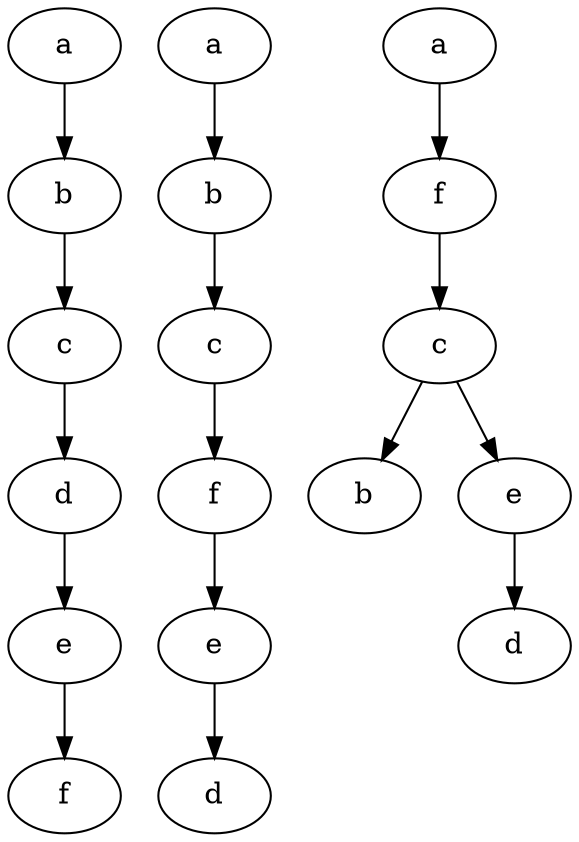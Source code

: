 digraph{
a -> b
b -> c
c -> d
d -> e
e -> f

a1[label="a"]
b1[label="b"]
c1[label="c"]
d1[label="d"]
e1[label="e"]
f1[label="f"]
a1 -> b1
b1 -> c1
c1 -> f1
f1 -> e1
e1 -> d1


a2[label="a"]
b2[label="b"]
c2[label="c"]
d2[label="d"]
e2[label="e"]
f2[label="f"]
a2 -> f2
f2 -> c2
c2 -> b2
c2 -> e2
e2 -> d2




}